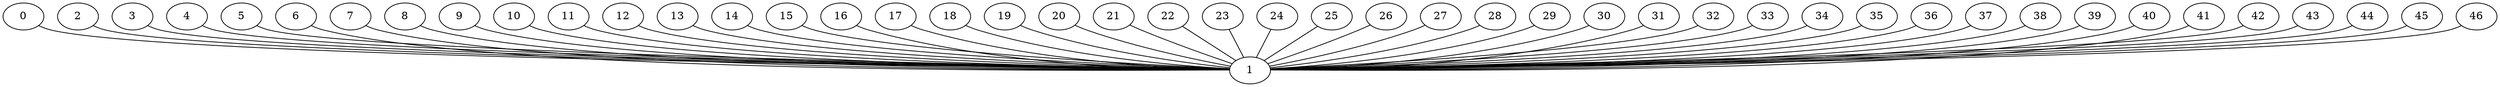 graph G {
0;
1;
2;
3;
4;
5;
6;
7;
8;
9;
10;
11;
12;
13;
14;
15;
16;
17;
18;
19;
20;
21;
22;
23;
24;
25;
26;
27;
28;
29;
30;
31;
32;
33;
34;
35;
36;
37;
38;
39;
40;
41;
42;
43;
44;
45;
46;
0--1 ;
2--1 ;
3--1 ;
4--1 ;
5--1 ;
7--1 ;
6--1 ;
8--1 ;
10--1 ;
9--1 ;
11--1 ;
14--1 ;
13--1 ;
12--1 ;
15--1 ;
17--1 ;
16--1 ;
19--1 ;
18--1 ;
20--1 ;
22--1 ;
21--1 ;
25--1 ;
24--1 ;
23--1 ;
26--1 ;
27--1 ;
29--1 ;
28--1 ;
30--1 ;
33--1 ;
32--1 ;
31--1 ;
34--1 ;
36--1 ;
35--1 ;
38--1 ;
37--1 ;
39--1 ;
41--1 ;
40--1 ;
42--1 ;
43--1 ;
44--1 ;
45--1 ;
46--1 ;
}
